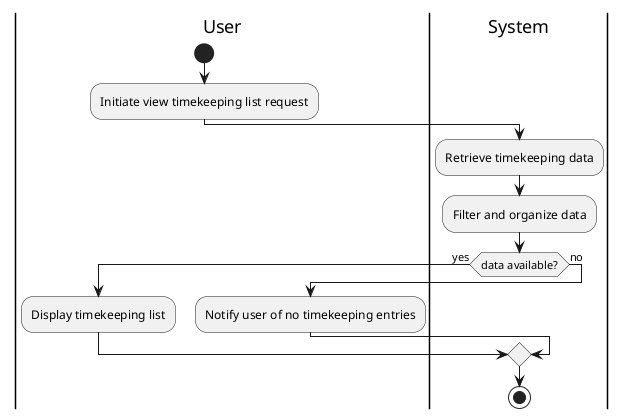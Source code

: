 @startuml
|User|
start

:Initiate view timekeeping list request;

|System|
:Retrieve timekeeping data;
:Filter and organize data;

if (data available?) then (yes)
  |User|
  :Display timekeeping list;
else (no)
  |User|
  :Notify user of no timekeeping entries;
endif

|System|
stop
@enduml
